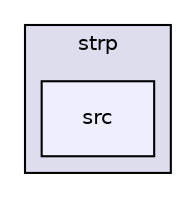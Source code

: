 digraph "src" {
  compound=true
  node [ fontsize="10", fontname="Helvetica"];
  edge [ labelfontsize="10", labelfontname="Helvetica"];
  subgraph clusterdir_1128aa47794b88d75eceb1ba85c4ff09 {
    graph [ bgcolor="#ddddee", pencolor="black", label="strp" fontname="Helvetica", fontsize="10", URL="dir_1128aa47794b88d75eceb1ba85c4ff09.html"]
  dir_fcc66378799c273ec208219df0d5c315 [shape=box, label="src", style="filled", fillcolor="#eeeeff", pencolor="black", URL="dir_fcc66378799c273ec208219df0d5c315.html"];
  }
}
